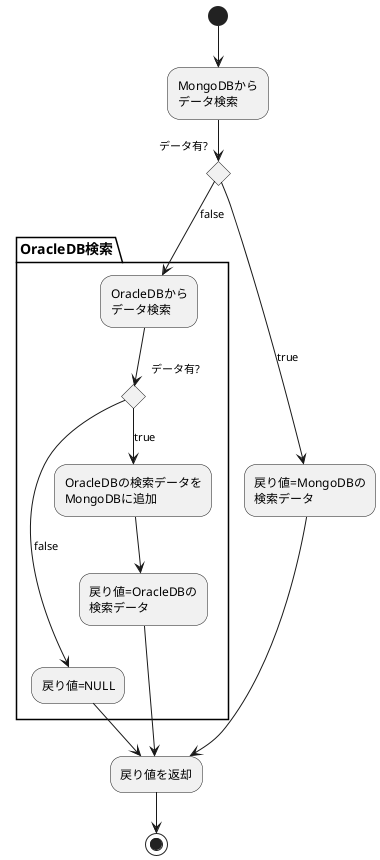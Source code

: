 @startuml
(*) --> "MongoDBから\nデータ検索"
    if "データ有?" then
      ---->[true] "戻り値=MongoDBの\n検索データ"
      ----> "戻り値を返却"
    else
      partition OracleDB検索 {
      -->[false] "OracleDBから\nデータ検索"
        if "データ有?" then
          -->[true] "OracleDBの検索データを\nMongoDBに追加"
          --> "戻り値=OracleDBの\n検索データ"
          --> "戻り値を返却"
        else
          ---->[false] "戻り値=NULL"
        endif
    end if
}
--> "戻り値を返却"
--> (*)
@enduml
